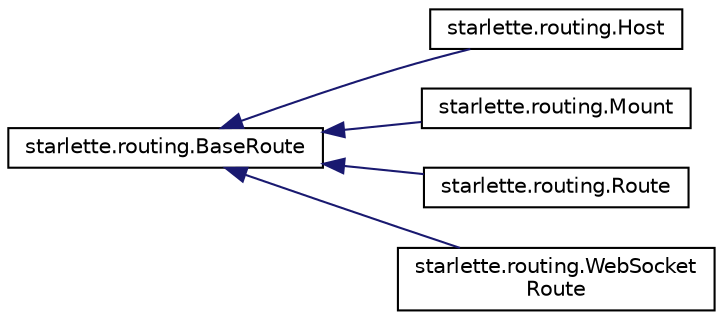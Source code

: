 digraph "Graphical Class Hierarchy"
{
 // LATEX_PDF_SIZE
  edge [fontname="Helvetica",fontsize="10",labelfontname="Helvetica",labelfontsize="10"];
  node [fontname="Helvetica",fontsize="10",shape=record];
  rankdir="LR";
  Node0 [label="starlette.routing.BaseRoute",height=0.2,width=0.4,color="black", fillcolor="white", style="filled",URL="$classstarlette_1_1routing_1_1BaseRoute.html",tooltip=" "];
  Node0 -> Node1 [dir="back",color="midnightblue",fontsize="10",style="solid",fontname="Helvetica"];
  Node1 [label="starlette.routing.Host",height=0.2,width=0.4,color="black", fillcolor="white", style="filled",URL="$classstarlette_1_1routing_1_1Host.html",tooltip=" "];
  Node0 -> Node2 [dir="back",color="midnightblue",fontsize="10",style="solid",fontname="Helvetica"];
  Node2 [label="starlette.routing.Mount",height=0.2,width=0.4,color="black", fillcolor="white", style="filled",URL="$classstarlette_1_1routing_1_1Mount.html",tooltip=" "];
  Node0 -> Node3 [dir="back",color="midnightblue",fontsize="10",style="solid",fontname="Helvetica"];
  Node3 [label="starlette.routing.Route",height=0.2,width=0.4,color="black", fillcolor="white", style="filled",URL="$classstarlette_1_1routing_1_1Route.html",tooltip=" "];
  Node0 -> Node4 [dir="back",color="midnightblue",fontsize="10",style="solid",fontname="Helvetica"];
  Node4 [label="starlette.routing.WebSocket\lRoute",height=0.2,width=0.4,color="black", fillcolor="white", style="filled",URL="$classstarlette_1_1routing_1_1WebSocketRoute.html",tooltip=" "];
}
